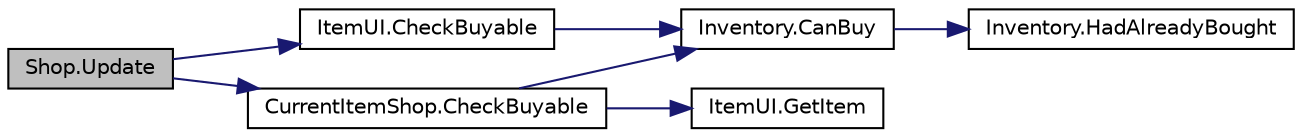 digraph "Shop.Update"
{
 // INTERACTIVE_SVG=YES
 // LATEX_PDF_SIZE
  edge [fontname="Helvetica",fontsize="10",labelfontname="Helvetica",labelfontsize="10"];
  node [fontname="Helvetica",fontsize="10",shape=record];
  rankdir="LR";
  Node1 [label="Shop.Update",height=0.2,width=0.4,color="black", fillcolor="grey75", style="filled", fontcolor="black",tooltip=" "];
  Node1 -> Node2 [color="midnightblue",fontsize="10",style="solid",fontname="Helvetica"];
  Node2 [label="CurrentItemShop.CheckBuyable",height=0.2,width=0.4,color="black", fillcolor="white", style="filled",URL="$class_current_item_shop.html#a96327722769d2770bdf5cebc78efbb03",tooltip=" "];
  Node2 -> Node3 [color="midnightblue",fontsize="10",style="solid",fontname="Helvetica"];
  Node3 [label="Inventory.CanBuy",height=0.2,width=0.4,color="black", fillcolor="white", style="filled",URL="$class_inventory.html#a4eba5ec568d6e06c754b71057888fcdd",tooltip=" "];
  Node3 -> Node4 [color="midnightblue",fontsize="10",style="solid",fontname="Helvetica"];
  Node4 [label="Inventory.HadAlreadyBought",height=0.2,width=0.4,color="black", fillcolor="white", style="filled",URL="$class_inventory.html#a78bab4c24d6da82bdef1a27f5c33934e",tooltip=" "];
  Node2 -> Node5 [color="midnightblue",fontsize="10",style="solid",fontname="Helvetica"];
  Node5 [label="ItemUI.GetItem",height=0.2,width=0.4,color="black", fillcolor="white", style="filled",URL="$class_item_u_i.html#a3621f37c3d29275407a00265d7823825",tooltip=" "];
  Node1 -> Node6 [color="midnightblue",fontsize="10",style="solid",fontname="Helvetica"];
  Node6 [label="ItemUI.CheckBuyable",height=0.2,width=0.4,color="black", fillcolor="white", style="filled",URL="$class_item_u_i.html#aea5d8c789ccc8a8f0b2df526321f7b5e",tooltip=" "];
  Node6 -> Node3 [color="midnightblue",fontsize="10",style="solid",fontname="Helvetica"];
}
